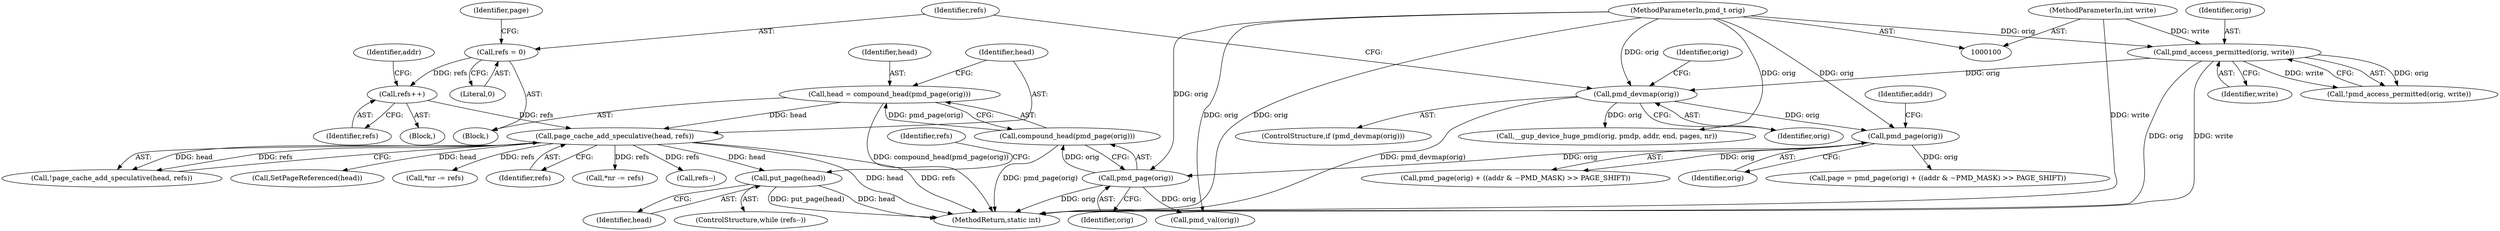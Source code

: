 digraph "0_linux_6b3a707736301c2128ca85ce85fb13f60b5e350a_8@pointer" {
"1000198" [label="(Call,put_page(head))"];
"1000172" [label="(Call,page_cache_add_speculative(head, refs))"];
"1000165" [label="(Call,head = compound_head(pmd_page(orig)))"];
"1000167" [label="(Call,compound_head(pmd_page(orig)))"];
"1000168" [label="(Call,pmd_page(orig))"];
"1000136" [label="(Call,pmd_page(orig))"];
"1000120" [label="(Call,pmd_devmap(orig))"];
"1000114" [label="(Call,pmd_access_permitted(orig, write))"];
"1000101" [label="(MethodParameterIn,pmd_t orig)"];
"1000105" [label="(MethodParameterIn,int write)"];
"1000156" [label="(Call,refs++)"];
"1000130" [label="(Call,refs = 0)"];
"1000121" [label="(Identifier,orig)"];
"1000160" [label="(Identifier,addr)"];
"1000195" [label="(ControlStructure,while (refs--))"];
"1000206" [label="(MethodReturn,static int)"];
"1000185" [label="(Call,pmd_val(orig))"];
"1000157" [label="(Identifier,refs)"];
"1000124" [label="(Identifier,orig)"];
"1000172" [label="(Call,page_cache_add_speculative(head, refs))"];
"1000114" [label="(Call,pmd_access_permitted(orig, write))"];
"1000113" [label="(Call,!pmd_access_permitted(orig, write))"];
"1000132" [label="(Literal,0)"];
"1000130" [label="(Call,refs = 0)"];
"1000105" [label="(MethodParameterIn,int write)"];
"1000168" [label="(Call,pmd_page(orig))"];
"1000140" [label="(Identifier,addr)"];
"1000115" [label="(Identifier,orig)"];
"1000196" [label="(Call,refs--)"];
"1000171" [label="(Call,!page_cache_add_speculative(head, refs))"];
"1000202" [label="(Call,SetPageReferenced(head))"];
"1000169" [label="(Identifier,orig)"];
"1000116" [label="(Identifier,write)"];
"1000198" [label="(Call,put_page(head))"];
"1000176" [label="(Call,*nr -= refs)"];
"1000101" [label="(MethodParameterIn,pmd_t orig)"];
"1000137" [label="(Identifier,orig)"];
"1000131" [label="(Identifier,refs)"];
"1000135" [label="(Call,pmd_page(orig) + ((addr & ~PMD_MASK) >> PAGE_SHIFT))"];
"1000199" [label="(Identifier,head)"];
"1000156" [label="(Call,refs++)"];
"1000174" [label="(Identifier,refs)"];
"1000136" [label="(Call,pmd_page(orig))"];
"1000133" [label="(Call,page = pmd_page(orig) + ((addr & ~PMD_MASK) >> PAGE_SHIFT))"];
"1000197" [label="(Identifier,refs)"];
"1000119" [label="(ControlStructure,if (pmd_devmap(orig)))"];
"1000144" [label="(Block,)"];
"1000120" [label="(Call,pmd_devmap(orig))"];
"1000108" [label="(Block,)"];
"1000123" [label="(Call,__gup_device_huge_pmd(orig, pmdp, addr, end, pages, nr))"];
"1000166" [label="(Identifier,head)"];
"1000165" [label="(Call,head = compound_head(pmd_page(orig)))"];
"1000191" [label="(Call,*nr -= refs)"];
"1000173" [label="(Identifier,head)"];
"1000167" [label="(Call,compound_head(pmd_page(orig)))"];
"1000134" [label="(Identifier,page)"];
"1000198" -> "1000195"  [label="AST: "];
"1000198" -> "1000199"  [label="CFG: "];
"1000199" -> "1000198"  [label="AST: "];
"1000197" -> "1000198"  [label="CFG: "];
"1000198" -> "1000206"  [label="DDG: head"];
"1000198" -> "1000206"  [label="DDG: put_page(head)"];
"1000172" -> "1000198"  [label="DDG: head"];
"1000172" -> "1000171"  [label="AST: "];
"1000172" -> "1000174"  [label="CFG: "];
"1000173" -> "1000172"  [label="AST: "];
"1000174" -> "1000172"  [label="AST: "];
"1000171" -> "1000172"  [label="CFG: "];
"1000172" -> "1000206"  [label="DDG: head"];
"1000172" -> "1000206"  [label="DDG: refs"];
"1000172" -> "1000171"  [label="DDG: head"];
"1000172" -> "1000171"  [label="DDG: refs"];
"1000165" -> "1000172"  [label="DDG: head"];
"1000156" -> "1000172"  [label="DDG: refs"];
"1000172" -> "1000176"  [label="DDG: refs"];
"1000172" -> "1000191"  [label="DDG: refs"];
"1000172" -> "1000196"  [label="DDG: refs"];
"1000172" -> "1000202"  [label="DDG: head"];
"1000165" -> "1000108"  [label="AST: "];
"1000165" -> "1000167"  [label="CFG: "];
"1000166" -> "1000165"  [label="AST: "];
"1000167" -> "1000165"  [label="AST: "];
"1000173" -> "1000165"  [label="CFG: "];
"1000165" -> "1000206"  [label="DDG: compound_head(pmd_page(orig))"];
"1000167" -> "1000165"  [label="DDG: pmd_page(orig)"];
"1000167" -> "1000168"  [label="CFG: "];
"1000168" -> "1000167"  [label="AST: "];
"1000167" -> "1000206"  [label="DDG: pmd_page(orig)"];
"1000168" -> "1000167"  [label="DDG: orig"];
"1000168" -> "1000169"  [label="CFG: "];
"1000169" -> "1000168"  [label="AST: "];
"1000168" -> "1000206"  [label="DDG: orig"];
"1000136" -> "1000168"  [label="DDG: orig"];
"1000101" -> "1000168"  [label="DDG: orig"];
"1000168" -> "1000185"  [label="DDG: orig"];
"1000136" -> "1000135"  [label="AST: "];
"1000136" -> "1000137"  [label="CFG: "];
"1000137" -> "1000136"  [label="AST: "];
"1000140" -> "1000136"  [label="CFG: "];
"1000136" -> "1000133"  [label="DDG: orig"];
"1000136" -> "1000135"  [label="DDG: orig"];
"1000120" -> "1000136"  [label="DDG: orig"];
"1000101" -> "1000136"  [label="DDG: orig"];
"1000120" -> "1000119"  [label="AST: "];
"1000120" -> "1000121"  [label="CFG: "];
"1000121" -> "1000120"  [label="AST: "];
"1000124" -> "1000120"  [label="CFG: "];
"1000131" -> "1000120"  [label="CFG: "];
"1000120" -> "1000206"  [label="DDG: pmd_devmap(orig)"];
"1000114" -> "1000120"  [label="DDG: orig"];
"1000101" -> "1000120"  [label="DDG: orig"];
"1000120" -> "1000123"  [label="DDG: orig"];
"1000114" -> "1000113"  [label="AST: "];
"1000114" -> "1000116"  [label="CFG: "];
"1000115" -> "1000114"  [label="AST: "];
"1000116" -> "1000114"  [label="AST: "];
"1000113" -> "1000114"  [label="CFG: "];
"1000114" -> "1000206"  [label="DDG: orig"];
"1000114" -> "1000206"  [label="DDG: write"];
"1000114" -> "1000113"  [label="DDG: orig"];
"1000114" -> "1000113"  [label="DDG: write"];
"1000101" -> "1000114"  [label="DDG: orig"];
"1000105" -> "1000114"  [label="DDG: write"];
"1000101" -> "1000100"  [label="AST: "];
"1000101" -> "1000206"  [label="DDG: orig"];
"1000101" -> "1000123"  [label="DDG: orig"];
"1000101" -> "1000185"  [label="DDG: orig"];
"1000105" -> "1000100"  [label="AST: "];
"1000105" -> "1000206"  [label="DDG: write"];
"1000156" -> "1000144"  [label="AST: "];
"1000156" -> "1000157"  [label="CFG: "];
"1000157" -> "1000156"  [label="AST: "];
"1000160" -> "1000156"  [label="CFG: "];
"1000130" -> "1000156"  [label="DDG: refs"];
"1000130" -> "1000108"  [label="AST: "];
"1000130" -> "1000132"  [label="CFG: "];
"1000131" -> "1000130"  [label="AST: "];
"1000132" -> "1000130"  [label="AST: "];
"1000134" -> "1000130"  [label="CFG: "];
}
